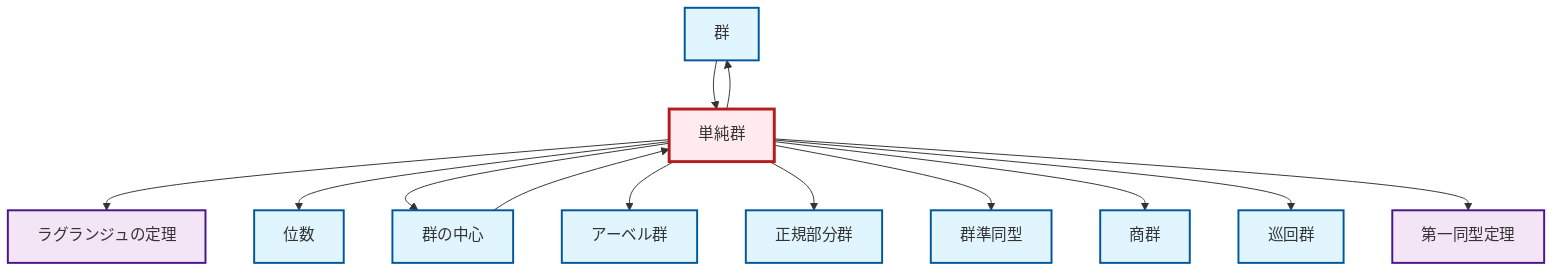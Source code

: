 graph TD
    classDef definition fill:#e1f5fe,stroke:#01579b,stroke-width:2px
    classDef theorem fill:#f3e5f5,stroke:#4a148c,stroke-width:2px
    classDef axiom fill:#fff3e0,stroke:#e65100,stroke-width:2px
    classDef example fill:#e8f5e9,stroke:#1b5e20,stroke-width:2px
    classDef current fill:#ffebee,stroke:#b71c1c,stroke-width:3px
    thm-lagrange["ラグランジュの定理"]:::theorem
    def-order["位数"]:::definition
    def-group["群"]:::definition
    def-abelian-group["アーベル群"]:::definition
    def-cyclic-group["巡回群"]:::definition
    thm-first-isomorphism["第一同型定理"]:::theorem
    def-homomorphism["群準同型"]:::definition
    def-center-of-group["群の中心"]:::definition
    def-simple-group["単純群"]:::definition
    def-normal-subgroup["正規部分群"]:::definition
    def-quotient-group["商群"]:::definition
    def-simple-group --> thm-lagrange
    def-simple-group --> def-order
    def-center-of-group --> def-simple-group
    def-group --> def-simple-group
    def-simple-group --> def-center-of-group
    def-simple-group --> def-group
    def-simple-group --> def-abelian-group
    def-simple-group --> def-normal-subgroup
    def-simple-group --> def-homomorphism
    def-simple-group --> def-quotient-group
    def-simple-group --> def-cyclic-group
    def-simple-group --> thm-first-isomorphism
    class def-simple-group current